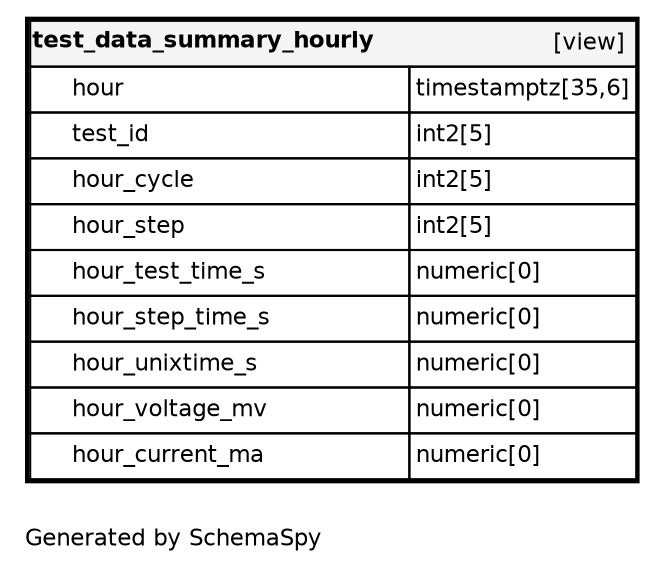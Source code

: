 digraph "oneDegreeRelationshipsDiagram" {
  graph [    rankdir="RL"    bgcolor="#ffffff"    label="\nGenerated by SchemaSpy"    labeljust="l"    nodesep="0.18"    ranksep="0.46"    fontname="Helvetica"    fontsize="11"    ration="compress"  ];  node [    fontname="Helvetica"    fontsize="11"    shape="plaintext"  ];  edge [    arrowsize="0.8"  ];
  "test_data_summary_hourly" [
   label=<
    <TABLE BORDER="2" CELLBORDER="1" CELLSPACING="0" BGCOLOR="#ffffff">
      <TR><TD COLSPAN="4"  BGCOLOR="#f5f5f5"><TABLE BORDER="0" CELLSPACING="0"><TR><TD ALIGN="LEFT" FIXEDSIZE="TRUE" WIDTH="161" HEIGHT="16"><B>test_data_summary_hourly</B></TD><TD ALIGN="RIGHT">[view]</TD></TR></TABLE></TD></TR>
      <TR><TD PORT="hour" COLSPAN="2" ALIGN="LEFT"><TABLE BORDER="0" CELLSPACING="0" ALIGN="LEFT"><TR ALIGN="LEFT"><TD ALIGN="LEFT" FIXEDSIZE="TRUE" WIDTH="15" HEIGHT="16"></TD><TD ALIGN="LEFT" FIXEDSIZE="TRUE" WIDTH="161" HEIGHT="16">hour</TD></TR></TABLE></TD><TD PORT="hour.type" ALIGN="LEFT">timestamptz[35,6]</TD></TR>
      <TR><TD PORT="test_id" COLSPAN="2" ALIGN="LEFT"><TABLE BORDER="0" CELLSPACING="0" ALIGN="LEFT"><TR ALIGN="LEFT"><TD ALIGN="LEFT" FIXEDSIZE="TRUE" WIDTH="15" HEIGHT="16"></TD><TD ALIGN="LEFT" FIXEDSIZE="TRUE" WIDTH="161" HEIGHT="16">test_id</TD></TR></TABLE></TD><TD PORT="test_id.type" ALIGN="LEFT">int2[5]</TD></TR>
      <TR><TD PORT="hour_cycle" COLSPAN="2" ALIGN="LEFT"><TABLE BORDER="0" CELLSPACING="0" ALIGN="LEFT"><TR ALIGN="LEFT"><TD ALIGN="LEFT" FIXEDSIZE="TRUE" WIDTH="15" HEIGHT="16"></TD><TD ALIGN="LEFT" FIXEDSIZE="TRUE" WIDTH="161" HEIGHT="16">hour_cycle</TD></TR></TABLE></TD><TD PORT="hour_cycle.type" ALIGN="LEFT">int2[5]</TD></TR>
      <TR><TD PORT="hour_step" COLSPAN="2" ALIGN="LEFT"><TABLE BORDER="0" CELLSPACING="0" ALIGN="LEFT"><TR ALIGN="LEFT"><TD ALIGN="LEFT" FIXEDSIZE="TRUE" WIDTH="15" HEIGHT="16"></TD><TD ALIGN="LEFT" FIXEDSIZE="TRUE" WIDTH="161" HEIGHT="16">hour_step</TD></TR></TABLE></TD><TD PORT="hour_step.type" ALIGN="LEFT">int2[5]</TD></TR>
      <TR><TD PORT="hour_test_time_s" COLSPAN="2" ALIGN="LEFT"><TABLE BORDER="0" CELLSPACING="0" ALIGN="LEFT"><TR ALIGN="LEFT"><TD ALIGN="LEFT" FIXEDSIZE="TRUE" WIDTH="15" HEIGHT="16"></TD><TD ALIGN="LEFT" FIXEDSIZE="TRUE" WIDTH="161" HEIGHT="16">hour_test_time_s</TD></TR></TABLE></TD><TD PORT="hour_test_time_s.type" ALIGN="LEFT">numeric[0]</TD></TR>
      <TR><TD PORT="hour_step_time_s" COLSPAN="2" ALIGN="LEFT"><TABLE BORDER="0" CELLSPACING="0" ALIGN="LEFT"><TR ALIGN="LEFT"><TD ALIGN="LEFT" FIXEDSIZE="TRUE" WIDTH="15" HEIGHT="16"></TD><TD ALIGN="LEFT" FIXEDSIZE="TRUE" WIDTH="161" HEIGHT="16">hour_step_time_s</TD></TR></TABLE></TD><TD PORT="hour_step_time_s.type" ALIGN="LEFT">numeric[0]</TD></TR>
      <TR><TD PORT="hour_unixtime_s" COLSPAN="2" ALIGN="LEFT"><TABLE BORDER="0" CELLSPACING="0" ALIGN="LEFT"><TR ALIGN="LEFT"><TD ALIGN="LEFT" FIXEDSIZE="TRUE" WIDTH="15" HEIGHT="16"></TD><TD ALIGN="LEFT" FIXEDSIZE="TRUE" WIDTH="161" HEIGHT="16">hour_unixtime_s</TD></TR></TABLE></TD><TD PORT="hour_unixtime_s.type" ALIGN="LEFT">numeric[0]</TD></TR>
      <TR><TD PORT="hour_voltage_mv" COLSPAN="2" ALIGN="LEFT"><TABLE BORDER="0" CELLSPACING="0" ALIGN="LEFT"><TR ALIGN="LEFT"><TD ALIGN="LEFT" FIXEDSIZE="TRUE" WIDTH="15" HEIGHT="16"></TD><TD ALIGN="LEFT" FIXEDSIZE="TRUE" WIDTH="161" HEIGHT="16">hour_voltage_mv</TD></TR></TABLE></TD><TD PORT="hour_voltage_mv.type" ALIGN="LEFT">numeric[0]</TD></TR>
      <TR><TD PORT="hour_current_ma" COLSPAN="2" ALIGN="LEFT"><TABLE BORDER="0" CELLSPACING="0" ALIGN="LEFT"><TR ALIGN="LEFT"><TD ALIGN="LEFT" FIXEDSIZE="TRUE" WIDTH="15" HEIGHT="16"></TD><TD ALIGN="LEFT" FIXEDSIZE="TRUE" WIDTH="161" HEIGHT="16">hour_current_ma</TD></TR></TABLE></TD><TD PORT="hour_current_ma.type" ALIGN="LEFT">numeric[0]</TD></TR>
    </TABLE>>
    URL="test_data_summary_hourly.html"
    target="_top"
    tooltip="test_data_summary_hourly"
  ];
}
